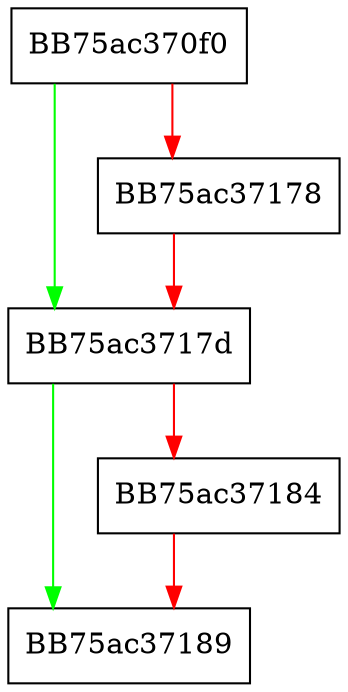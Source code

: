 digraph CRarEncryptedStream {
  node [shape="box"];
  graph [splines=ortho];
  BB75ac370f0 -> BB75ac3717d [color="green"];
  BB75ac370f0 -> BB75ac37178 [color="red"];
  BB75ac37178 -> BB75ac3717d [color="red"];
  BB75ac3717d -> BB75ac37189 [color="green"];
  BB75ac3717d -> BB75ac37184 [color="red"];
  BB75ac37184 -> BB75ac37189 [color="red"];
}